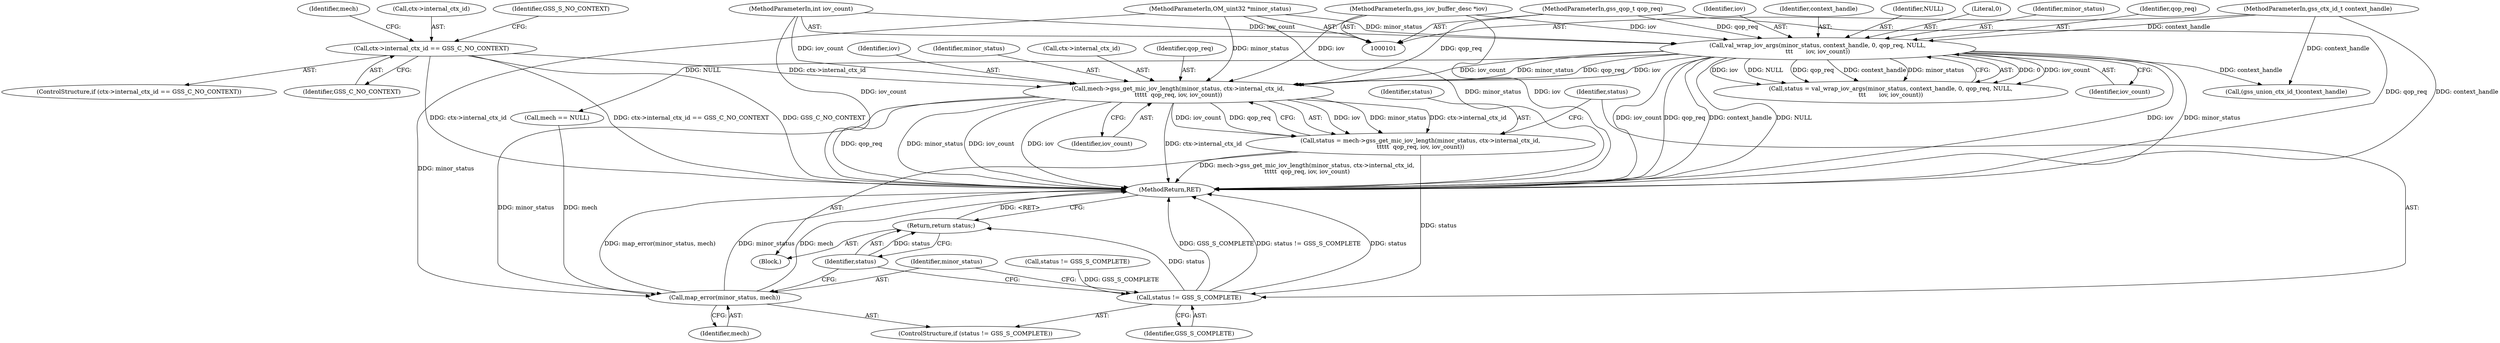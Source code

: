 digraph "0_krb5_56f7b1bc95a2a3eeb420e069e7655fb181ade5cf_18@pointer" {
"1000162" [label="(Call,mech->gss_get_mic_iov_length(minor_status, ctx->internal_ctx_id,\n\t\t\t\t\t  qop_req, iov, iov_count))"];
"1000113" [label="(Call,val_wrap_iov_args(minor_status, context_handle, 0, qop_req, NULL,\n\t\t\t       iov, iov_count))"];
"1000102" [label="(MethodParameterIn,OM_uint32 *minor_status)"];
"1000103" [label="(MethodParameterIn,gss_ctx_id_t context_handle)"];
"1000104" [label="(MethodParameterIn,gss_qop_t qop_req)"];
"1000105" [label="(MethodParameterIn,gss_iov_buffer_desc *iov)"];
"1000106" [label="(MethodParameterIn,int iov_count)"];
"1000133" [label="(Call,ctx->internal_ctx_id == GSS_C_NO_CONTEXT)"];
"1000160" [label="(Call,status = mech->gss_get_mic_iov_length(minor_status, ctx->internal_ctx_id,\n\t\t\t\t\t  qop_req, iov, iov_count))"];
"1000171" [label="(Call,status != GSS_S_COMPLETE)"];
"1000177" [label="(Return,return status;)"];
"1000174" [label="(Call,map_error(minor_status, mech))"];
"1000175" [label="(Identifier,minor_status)"];
"1000141" [label="(Identifier,mech)"];
"1000162" [label="(Call,mech->gss_get_mic_iov_length(minor_status, ctx->internal_ctx_id,\n\t\t\t\t\t  qop_req, iov, iov_count))"];
"1000117" [label="(Identifier,qop_req)"];
"1000119" [label="(Identifier,iov)"];
"1000105" [label="(MethodParameterIn,gss_iov_buffer_desc *iov)"];
"1000168" [label="(Identifier,iov)"];
"1000103" [label="(MethodParameterIn,gss_ctx_id_t context_handle)"];
"1000115" [label="(Identifier,context_handle)"];
"1000163" [label="(Identifier,minor_status)"];
"1000118" [label="(Identifier,NULL)"];
"1000173" [label="(Identifier,GSS_S_COMPLETE)"];
"1000170" [label="(ControlStructure,if (status != GSS_S_COMPLETE))"];
"1000161" [label="(Identifier,status)"];
"1000129" [label="(Call,(gss_union_ctx_id_t)context_handle)"];
"1000176" [label="(Identifier,mech)"];
"1000177" [label="(Return,return status;)"];
"1000113" [label="(Call,val_wrap_iov_args(minor_status, context_handle, 0, qop_req, NULL,\n\t\t\t       iov, iov_count))"];
"1000164" [label="(Call,ctx->internal_ctx_id)"];
"1000147" [label="(Call,mech == NULL)"];
"1000160" [label="(Call,status = mech->gss_get_mic_iov_length(minor_status, ctx->internal_ctx_id,\n\t\t\t\t\t  qop_req, iov, iov_count))"];
"1000169" [label="(Identifier,iov_count)"];
"1000174" [label="(Call,map_error(minor_status, mech))"];
"1000111" [label="(Call,status = val_wrap_iov_args(minor_status, context_handle, 0, qop_req, NULL,\n\t\t\t       iov, iov_count))"];
"1000106" [label="(MethodParameterIn,int iov_count)"];
"1000133" [label="(Call,ctx->internal_ctx_id == GSS_C_NO_CONTEXT)"];
"1000107" [label="(Block,)"];
"1000134" [label="(Call,ctx->internal_ctx_id)"];
"1000104" [label="(MethodParameterIn,gss_qop_t qop_req)"];
"1000122" [label="(Call,status != GSS_S_COMPLETE)"];
"1000102" [label="(MethodParameterIn,OM_uint32 *minor_status)"];
"1000178" [label="(Identifier,status)"];
"1000132" [label="(ControlStructure,if (ctx->internal_ctx_id == GSS_C_NO_CONTEXT))"];
"1000116" [label="(Literal,0)"];
"1000139" [label="(Identifier,GSS_S_NO_CONTEXT)"];
"1000120" [label="(Identifier,iov_count)"];
"1000167" [label="(Identifier,qop_req)"];
"1000137" [label="(Identifier,GSS_C_NO_CONTEXT)"];
"1000114" [label="(Identifier,minor_status)"];
"1000171" [label="(Call,status != GSS_S_COMPLETE)"];
"1000179" [label="(MethodReturn,RET)"];
"1000172" [label="(Identifier,status)"];
"1000162" -> "1000160"  [label="AST: "];
"1000162" -> "1000169"  [label="CFG: "];
"1000163" -> "1000162"  [label="AST: "];
"1000164" -> "1000162"  [label="AST: "];
"1000167" -> "1000162"  [label="AST: "];
"1000168" -> "1000162"  [label="AST: "];
"1000169" -> "1000162"  [label="AST: "];
"1000160" -> "1000162"  [label="CFG: "];
"1000162" -> "1000179"  [label="DDG: iov_count"];
"1000162" -> "1000179"  [label="DDG: iov"];
"1000162" -> "1000179"  [label="DDG: ctx->internal_ctx_id"];
"1000162" -> "1000179"  [label="DDG: qop_req"];
"1000162" -> "1000179"  [label="DDG: minor_status"];
"1000162" -> "1000160"  [label="DDG: iov"];
"1000162" -> "1000160"  [label="DDG: minor_status"];
"1000162" -> "1000160"  [label="DDG: ctx->internal_ctx_id"];
"1000162" -> "1000160"  [label="DDG: iov_count"];
"1000162" -> "1000160"  [label="DDG: qop_req"];
"1000113" -> "1000162"  [label="DDG: minor_status"];
"1000113" -> "1000162"  [label="DDG: qop_req"];
"1000113" -> "1000162"  [label="DDG: iov"];
"1000113" -> "1000162"  [label="DDG: iov_count"];
"1000102" -> "1000162"  [label="DDG: minor_status"];
"1000133" -> "1000162"  [label="DDG: ctx->internal_ctx_id"];
"1000104" -> "1000162"  [label="DDG: qop_req"];
"1000105" -> "1000162"  [label="DDG: iov"];
"1000106" -> "1000162"  [label="DDG: iov_count"];
"1000162" -> "1000174"  [label="DDG: minor_status"];
"1000113" -> "1000111"  [label="AST: "];
"1000113" -> "1000120"  [label="CFG: "];
"1000114" -> "1000113"  [label="AST: "];
"1000115" -> "1000113"  [label="AST: "];
"1000116" -> "1000113"  [label="AST: "];
"1000117" -> "1000113"  [label="AST: "];
"1000118" -> "1000113"  [label="AST: "];
"1000119" -> "1000113"  [label="AST: "];
"1000120" -> "1000113"  [label="AST: "];
"1000111" -> "1000113"  [label="CFG: "];
"1000113" -> "1000179"  [label="DDG: qop_req"];
"1000113" -> "1000179"  [label="DDG: context_handle"];
"1000113" -> "1000179"  [label="DDG: NULL"];
"1000113" -> "1000179"  [label="DDG: iov"];
"1000113" -> "1000179"  [label="DDG: minor_status"];
"1000113" -> "1000179"  [label="DDG: iov_count"];
"1000113" -> "1000111"  [label="DDG: 0"];
"1000113" -> "1000111"  [label="DDG: iov_count"];
"1000113" -> "1000111"  [label="DDG: iov"];
"1000113" -> "1000111"  [label="DDG: NULL"];
"1000113" -> "1000111"  [label="DDG: qop_req"];
"1000113" -> "1000111"  [label="DDG: context_handle"];
"1000113" -> "1000111"  [label="DDG: minor_status"];
"1000102" -> "1000113"  [label="DDG: minor_status"];
"1000103" -> "1000113"  [label="DDG: context_handle"];
"1000104" -> "1000113"  [label="DDG: qop_req"];
"1000105" -> "1000113"  [label="DDG: iov"];
"1000106" -> "1000113"  [label="DDG: iov_count"];
"1000113" -> "1000129"  [label="DDG: context_handle"];
"1000113" -> "1000147"  [label="DDG: NULL"];
"1000102" -> "1000101"  [label="AST: "];
"1000102" -> "1000179"  [label="DDG: minor_status"];
"1000102" -> "1000174"  [label="DDG: minor_status"];
"1000103" -> "1000101"  [label="AST: "];
"1000103" -> "1000179"  [label="DDG: context_handle"];
"1000103" -> "1000129"  [label="DDG: context_handle"];
"1000104" -> "1000101"  [label="AST: "];
"1000104" -> "1000179"  [label="DDG: qop_req"];
"1000105" -> "1000101"  [label="AST: "];
"1000105" -> "1000179"  [label="DDG: iov"];
"1000106" -> "1000101"  [label="AST: "];
"1000106" -> "1000179"  [label="DDG: iov_count"];
"1000133" -> "1000132"  [label="AST: "];
"1000133" -> "1000137"  [label="CFG: "];
"1000134" -> "1000133"  [label="AST: "];
"1000137" -> "1000133"  [label="AST: "];
"1000139" -> "1000133"  [label="CFG: "];
"1000141" -> "1000133"  [label="CFG: "];
"1000133" -> "1000179"  [label="DDG: ctx->internal_ctx_id"];
"1000133" -> "1000179"  [label="DDG: ctx->internal_ctx_id == GSS_C_NO_CONTEXT"];
"1000133" -> "1000179"  [label="DDG: GSS_C_NO_CONTEXT"];
"1000160" -> "1000107"  [label="AST: "];
"1000161" -> "1000160"  [label="AST: "];
"1000172" -> "1000160"  [label="CFG: "];
"1000160" -> "1000179"  [label="DDG: mech->gss_get_mic_iov_length(minor_status, ctx->internal_ctx_id,\n\t\t\t\t\t  qop_req, iov, iov_count)"];
"1000160" -> "1000171"  [label="DDG: status"];
"1000171" -> "1000170"  [label="AST: "];
"1000171" -> "1000173"  [label="CFG: "];
"1000172" -> "1000171"  [label="AST: "];
"1000173" -> "1000171"  [label="AST: "];
"1000175" -> "1000171"  [label="CFG: "];
"1000178" -> "1000171"  [label="CFG: "];
"1000171" -> "1000179"  [label="DDG: status"];
"1000171" -> "1000179"  [label="DDG: GSS_S_COMPLETE"];
"1000171" -> "1000179"  [label="DDG: status != GSS_S_COMPLETE"];
"1000122" -> "1000171"  [label="DDG: GSS_S_COMPLETE"];
"1000171" -> "1000177"  [label="DDG: status"];
"1000177" -> "1000107"  [label="AST: "];
"1000177" -> "1000178"  [label="CFG: "];
"1000178" -> "1000177"  [label="AST: "];
"1000179" -> "1000177"  [label="CFG: "];
"1000177" -> "1000179"  [label="DDG: <RET>"];
"1000178" -> "1000177"  [label="DDG: status"];
"1000174" -> "1000170"  [label="AST: "];
"1000174" -> "1000176"  [label="CFG: "];
"1000175" -> "1000174"  [label="AST: "];
"1000176" -> "1000174"  [label="AST: "];
"1000178" -> "1000174"  [label="CFG: "];
"1000174" -> "1000179"  [label="DDG: mech"];
"1000174" -> "1000179"  [label="DDG: map_error(minor_status, mech)"];
"1000174" -> "1000179"  [label="DDG: minor_status"];
"1000147" -> "1000174"  [label="DDG: mech"];
}
